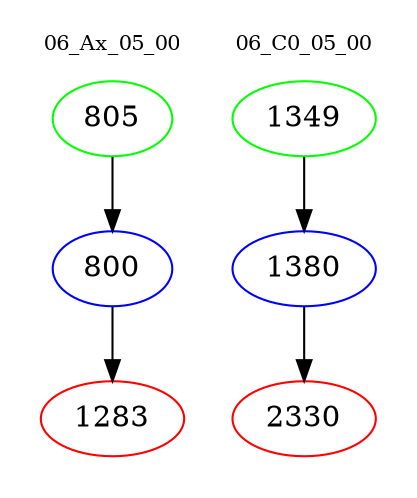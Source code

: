 digraph{
subgraph cluster_0 {
color = white
label = "06_Ax_05_00";
fontsize=10;
T0_805 [label="805", color="green"]
T0_805 -> T0_800 [color="black"]
T0_800 [label="800", color="blue"]
T0_800 -> T0_1283 [color="black"]
T0_1283 [label="1283", color="red"]
}
subgraph cluster_1 {
color = white
label = "06_C0_05_00";
fontsize=10;
T1_1349 [label="1349", color="green"]
T1_1349 -> T1_1380 [color="black"]
T1_1380 [label="1380", color="blue"]
T1_1380 -> T1_2330 [color="black"]
T1_2330 [label="2330", color="red"]
}
}
